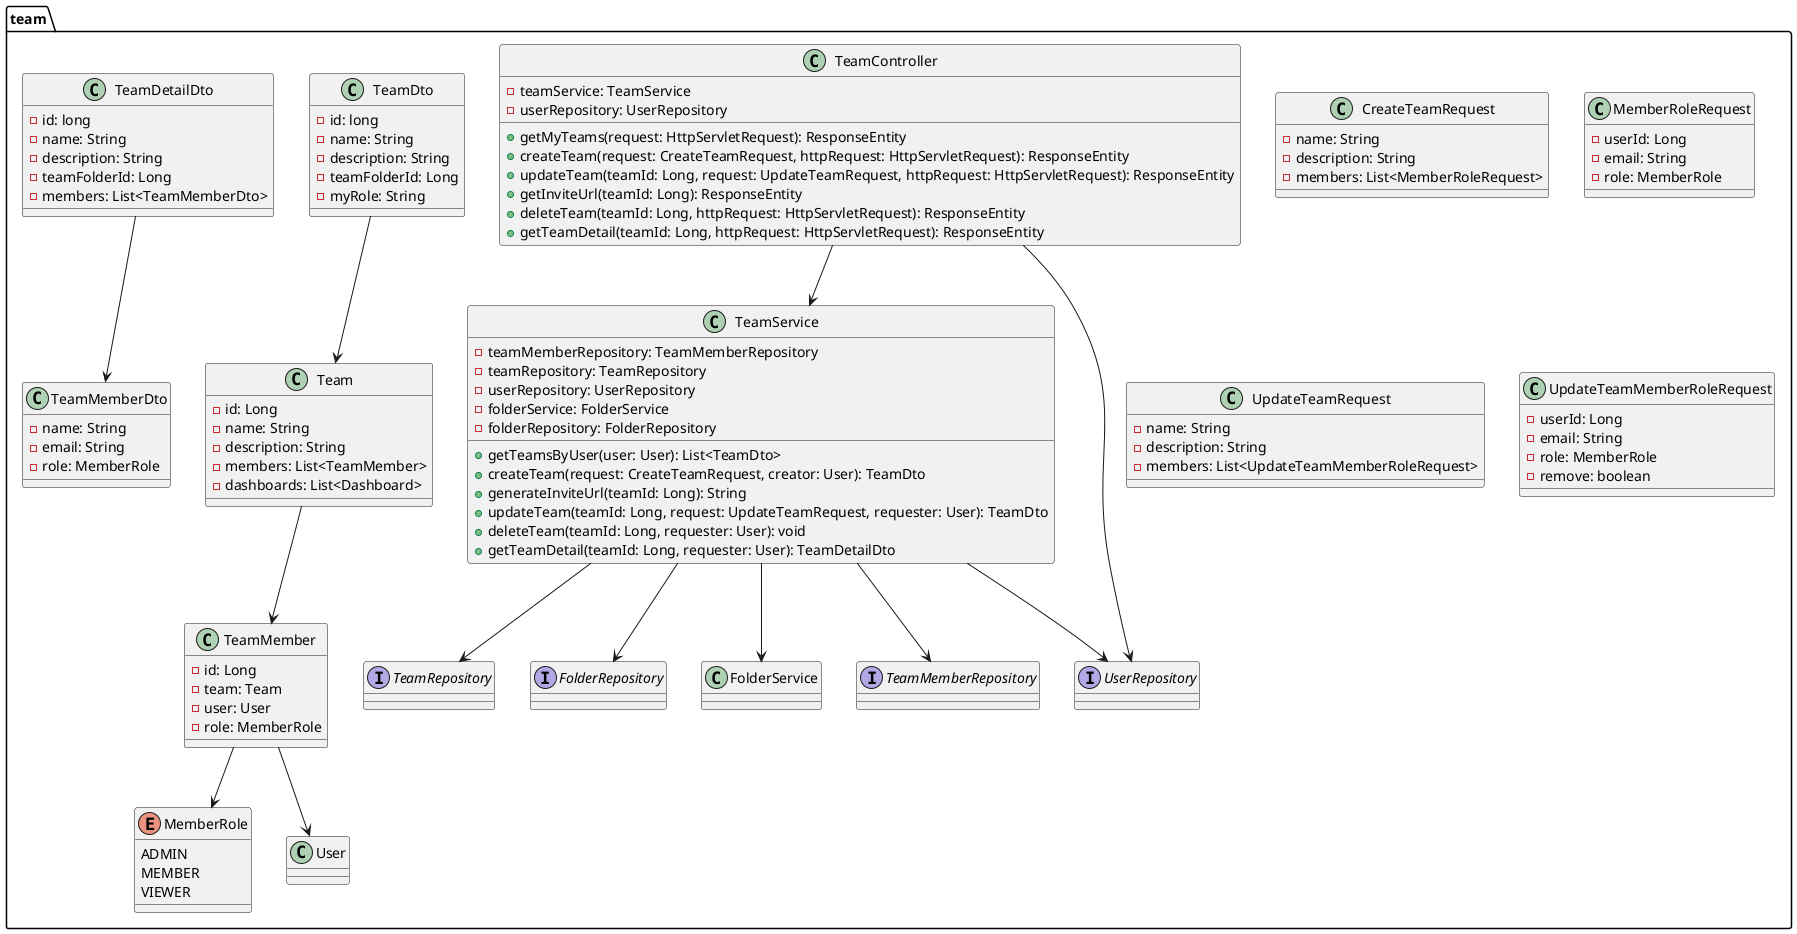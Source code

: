 @startuml
package "team" {

  class TeamController {
    - teamService: TeamService
    - userRepository: UserRepository
    + getMyTeams(request: HttpServletRequest): ResponseEntity
    + createTeam(request: CreateTeamRequest, httpRequest: HttpServletRequest): ResponseEntity
    + updateTeam(teamId: Long, request: UpdateTeamRequest, httpRequest: HttpServletRequest): ResponseEntity
    + getInviteUrl(teamId: Long): ResponseEntity
    + deleteTeam(teamId: Long, httpRequest: HttpServletRequest): ResponseEntity
    + getTeamDetail(teamId: Long, httpRequest: HttpServletRequest): ResponseEntity
  }

  class TeamService {
    - teamMemberRepository: TeamMemberRepository
    - teamRepository: TeamRepository
    - userRepository: UserRepository
    - folderService: FolderService
    - folderRepository: FolderRepository
    + getTeamsByUser(user: User): List<TeamDto>
    + createTeam(request: CreateTeamRequest, creator: User): TeamDto
    + generateInviteUrl(teamId: Long): String
    + updateTeam(teamId: Long, request: UpdateTeamRequest, requester: User): TeamDto
    + deleteTeam(teamId: Long, requester: User): void
    + getTeamDetail(teamId: Long, requester: User): TeamDetailDto
  }

  class Team {
    - id: Long
    - name: String
    - description: String
    - members: List<TeamMember>
    - dashboards: List<Dashboard>
  }

  class TeamMember {
    - id: Long
    - team: Team
    - user: User
    - role: MemberRole
  }

  enum MemberRole {
    ADMIN
    MEMBER
    VIEWER
  }

  class TeamDto {
    - id: long
    - name: String
    - description: String
    - teamFolderId: Long
    - myRole: String
  }

  class TeamDetailDto {
    - id: long
    - name: String
    - description: String
    - teamFolderId: Long
    - members: List<TeamMemberDto>
  }

  class TeamMemberDto {
    - name: String
    - email: String
    - role: MemberRole
  }

  class CreateTeamRequest {
    - name: String
    - description: String
    - members: List<MemberRoleRequest>
  }

  class MemberRoleRequest {
    - userId: Long
    - email: String
    - role: MemberRole
  }

  class UpdateTeamRequest {
    - name: String
    - description: String
    - members: List<UpdateTeamMemberRoleRequest>
  }

  class UpdateTeamMemberRoleRequest {
    - userId: Long
    - email: String
    - role: MemberRole
    - remove: boolean
  }

  interface TeamRepository
  interface TeamMemberRepository
  interface UserRepository
  interface FolderRepository
  class FolderService

  ' 관계
  TeamController --> TeamService
  TeamController --> UserRepository
  TeamService --> TeamRepository
  TeamService --> TeamMemberRepository
  TeamService --> UserRepository
  TeamService --> FolderService
  TeamService --> FolderRepository
  Team --> TeamMember
  TeamMember --> User
  TeamMember --> MemberRole
  TeamDetailDto --> TeamMemberDto
  TeamDto --> Team
}
@enduml
